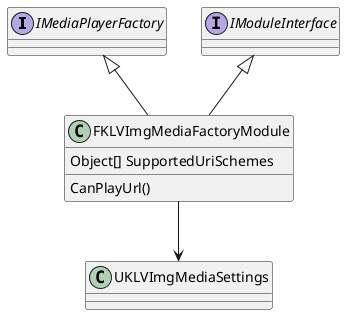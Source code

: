 
@startuml
interface IMediaPlayerFactory
interface IModuleInterface
class FKLVImgMediaFactoryModule extends IMediaPlayerFactory
class FKLVImgMediaFactoryModule extends IModuleInterface
FKLVImgMediaFactoryModule : CanPlayUrl()
FKLVImgMediaFactoryModule : Object[] SupportedUriSchemes
FKLVImgMediaFactoryModule --> UKLVImgMediaSettings

@enduml

